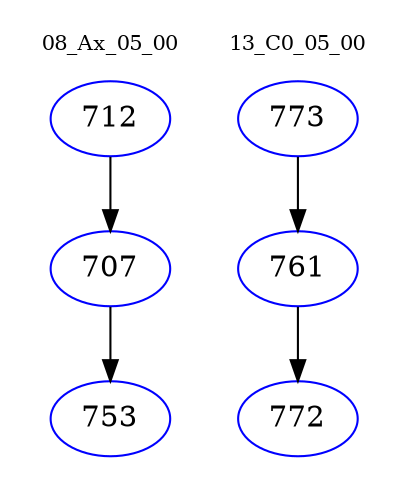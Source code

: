 digraph{
subgraph cluster_0 {
color = white
label = "08_Ax_05_00";
fontsize=10;
T0_712 [label="712", color="blue"]
T0_712 -> T0_707 [color="black"]
T0_707 [label="707", color="blue"]
T0_707 -> T0_753 [color="black"]
T0_753 [label="753", color="blue"]
}
subgraph cluster_1 {
color = white
label = "13_C0_05_00";
fontsize=10;
T1_773 [label="773", color="blue"]
T1_773 -> T1_761 [color="black"]
T1_761 [label="761", color="blue"]
T1_761 -> T1_772 [color="black"]
T1_772 [label="772", color="blue"]
}
}
